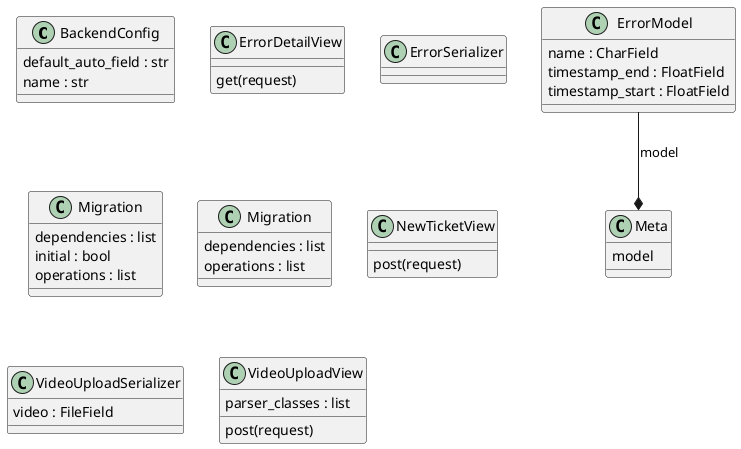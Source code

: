 @startuml classes
set namespaceSeparator none
class "BackendConfig" as app.backend.apps.BackendConfig {
  default_auto_field : str
  name : str
}
class "ErrorDetailView" as app.backend.views.ErrorDetailView {
  get(request)
}
class "ErrorModel" as app.backend.models.ErrorModel {
  name : CharField
  timestamp_end : FloatField
  timestamp_start : FloatField
}
class "ErrorSerializer" as app.backend.serializers.ErrorSerializer {
}
class "Meta" as app.backend.serializers.ErrorSerializer.Meta {
  model
}
class "Migration" as app.backend.migrations.0001_initial.Migration {
  dependencies : list
  initial : bool
  operations : list
}
class "Migration" as app.backend.migrations.0002_alter_errormodel_name_alter_errormodel_timestamp_end_and_more.Migration {
  dependencies : list
  operations : list
}
class "NewTicketView" as app.backend.views.NewTicketView {
  post(request)
}
class "VideoUploadSerializer" as app.backend.serializers.VideoUploadSerializer {
  video : FileField
}
class "VideoUploadView" as app.backend.views.VideoUploadView {
  parser_classes : list
  post(request)
}
app.backend.models.ErrorModel --* app.backend.serializers.ErrorSerializer.Meta : model
@enduml
